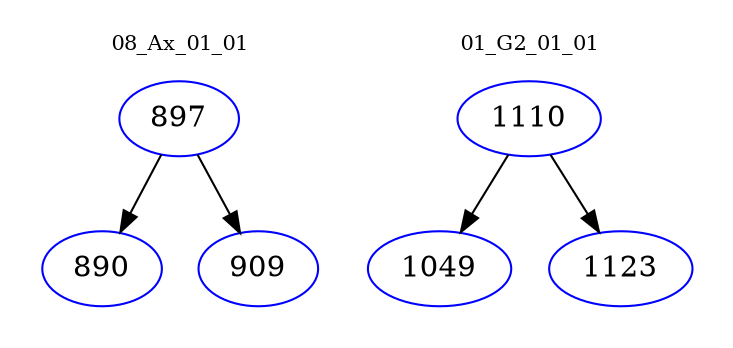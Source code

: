 digraph{
subgraph cluster_0 {
color = white
label = "08_Ax_01_01";
fontsize=10;
T0_897 [label="897", color="blue"]
T0_897 -> T0_890 [color="black"]
T0_890 [label="890", color="blue"]
T0_897 -> T0_909 [color="black"]
T0_909 [label="909", color="blue"]
}
subgraph cluster_1 {
color = white
label = "01_G2_01_01";
fontsize=10;
T1_1110 [label="1110", color="blue"]
T1_1110 -> T1_1049 [color="black"]
T1_1049 [label="1049", color="blue"]
T1_1110 -> T1_1123 [color="black"]
T1_1123 [label="1123", color="blue"]
}
}
